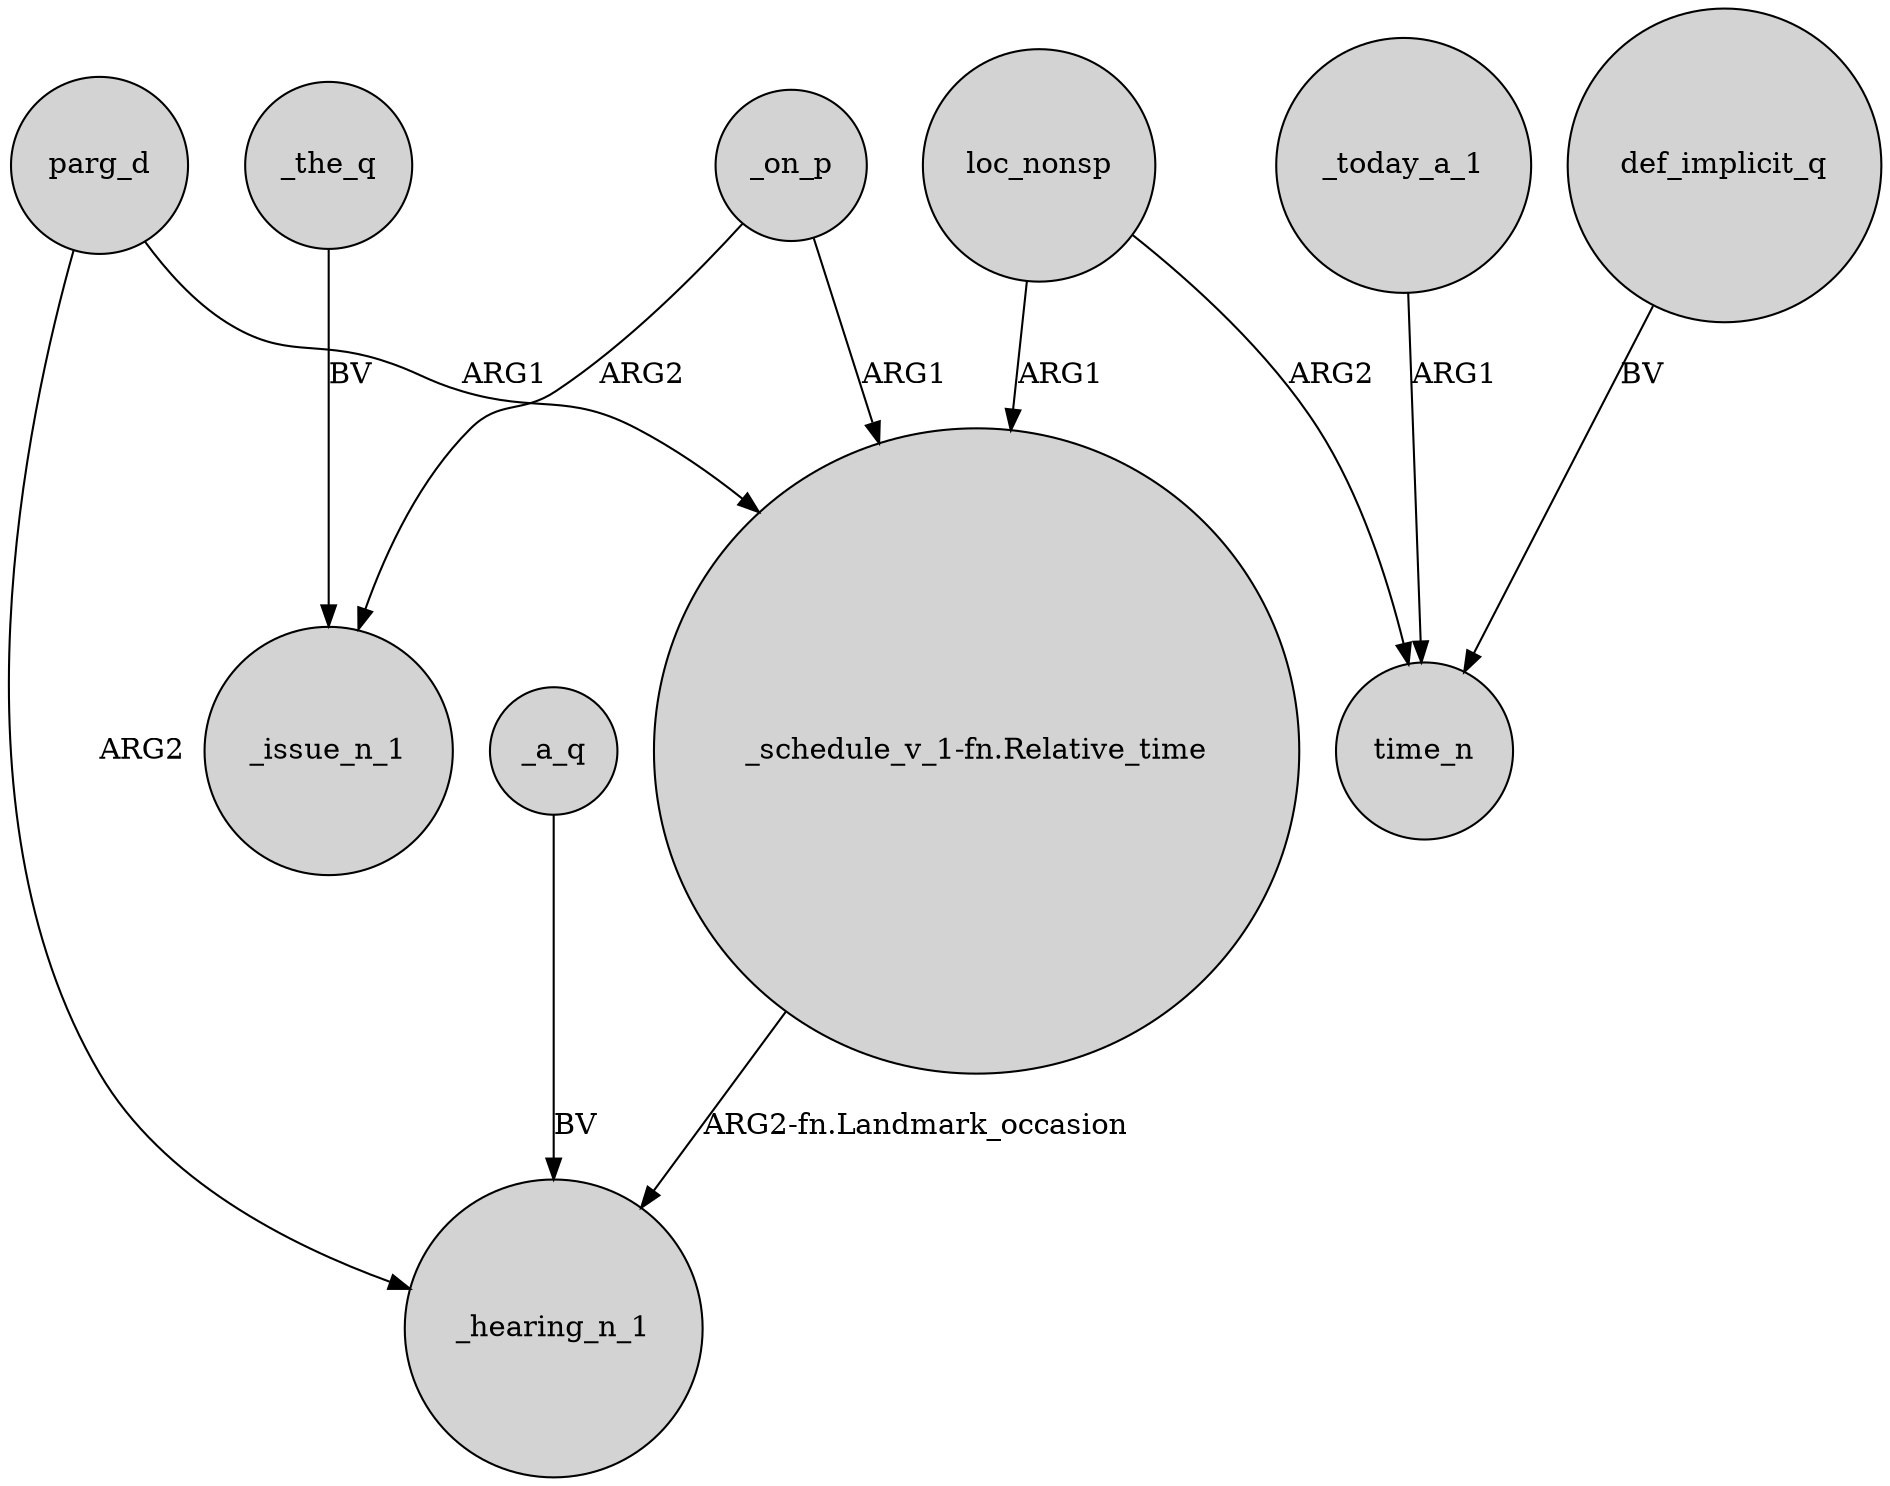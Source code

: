 digraph {
	node [shape=circle style=filled]
	loc_nonsp -> "_schedule_v_1-fn.Relative_time" [label=ARG1]
	_today_a_1 -> time_n [label=ARG1]
	loc_nonsp -> time_n [label=ARG2]
	parg_d -> "_schedule_v_1-fn.Relative_time" [label=ARG1]
	_a_q -> _hearing_n_1 [label=BV]
	_on_p -> "_schedule_v_1-fn.Relative_time" [label=ARG1]
	_on_p -> _issue_n_1 [label=ARG2]
	parg_d -> _hearing_n_1 [label=ARG2]
	def_implicit_q -> time_n [label=BV]
	"_schedule_v_1-fn.Relative_time" -> _hearing_n_1 [label="ARG2-fn.Landmark_occasion"]
	_the_q -> _issue_n_1 [label=BV]
}
